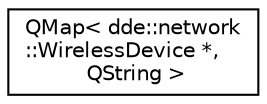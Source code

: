 digraph "类继承关系图"
{
  edge [fontname="Helvetica",fontsize="10",labelfontname="Helvetica",labelfontsize="10"];
  node [fontname="Helvetica",fontsize="10",shape=record];
  rankdir="LR";
  Node0 [label="QMap\< dde::network\l::WirelessDevice *,\l QString \>",height=0.2,width=0.4,color="black", fillcolor="white", style="filled",URL="$class_q_map.html"];
}
